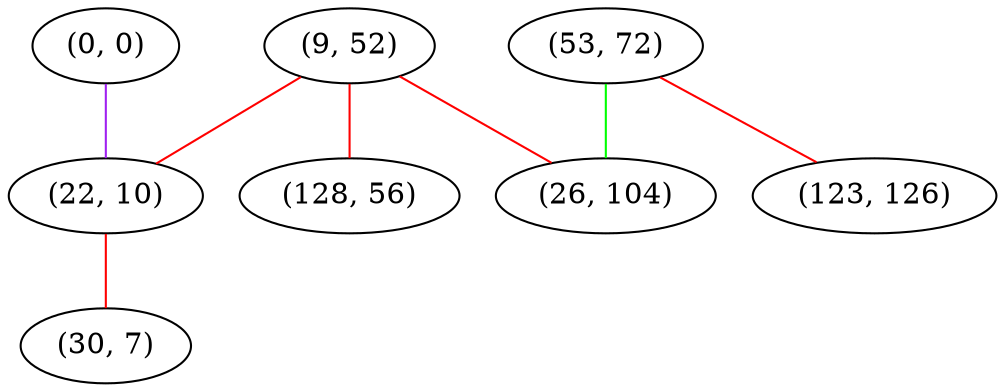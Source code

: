 graph "" {
"(0, 0)";
"(9, 52)";
"(128, 56)";
"(53, 72)";
"(26, 104)";
"(123, 126)";
"(22, 10)";
"(30, 7)";
"(0, 0)" -- "(22, 10)"  [color=purple, key=0, weight=4];
"(9, 52)" -- "(26, 104)"  [color=red, key=0, weight=1];
"(9, 52)" -- "(22, 10)"  [color=red, key=0, weight=1];
"(9, 52)" -- "(128, 56)"  [color=red, key=0, weight=1];
"(53, 72)" -- "(26, 104)"  [color=green, key=0, weight=2];
"(53, 72)" -- "(123, 126)"  [color=red, key=0, weight=1];
"(22, 10)" -- "(30, 7)"  [color=red, key=0, weight=1];
}
